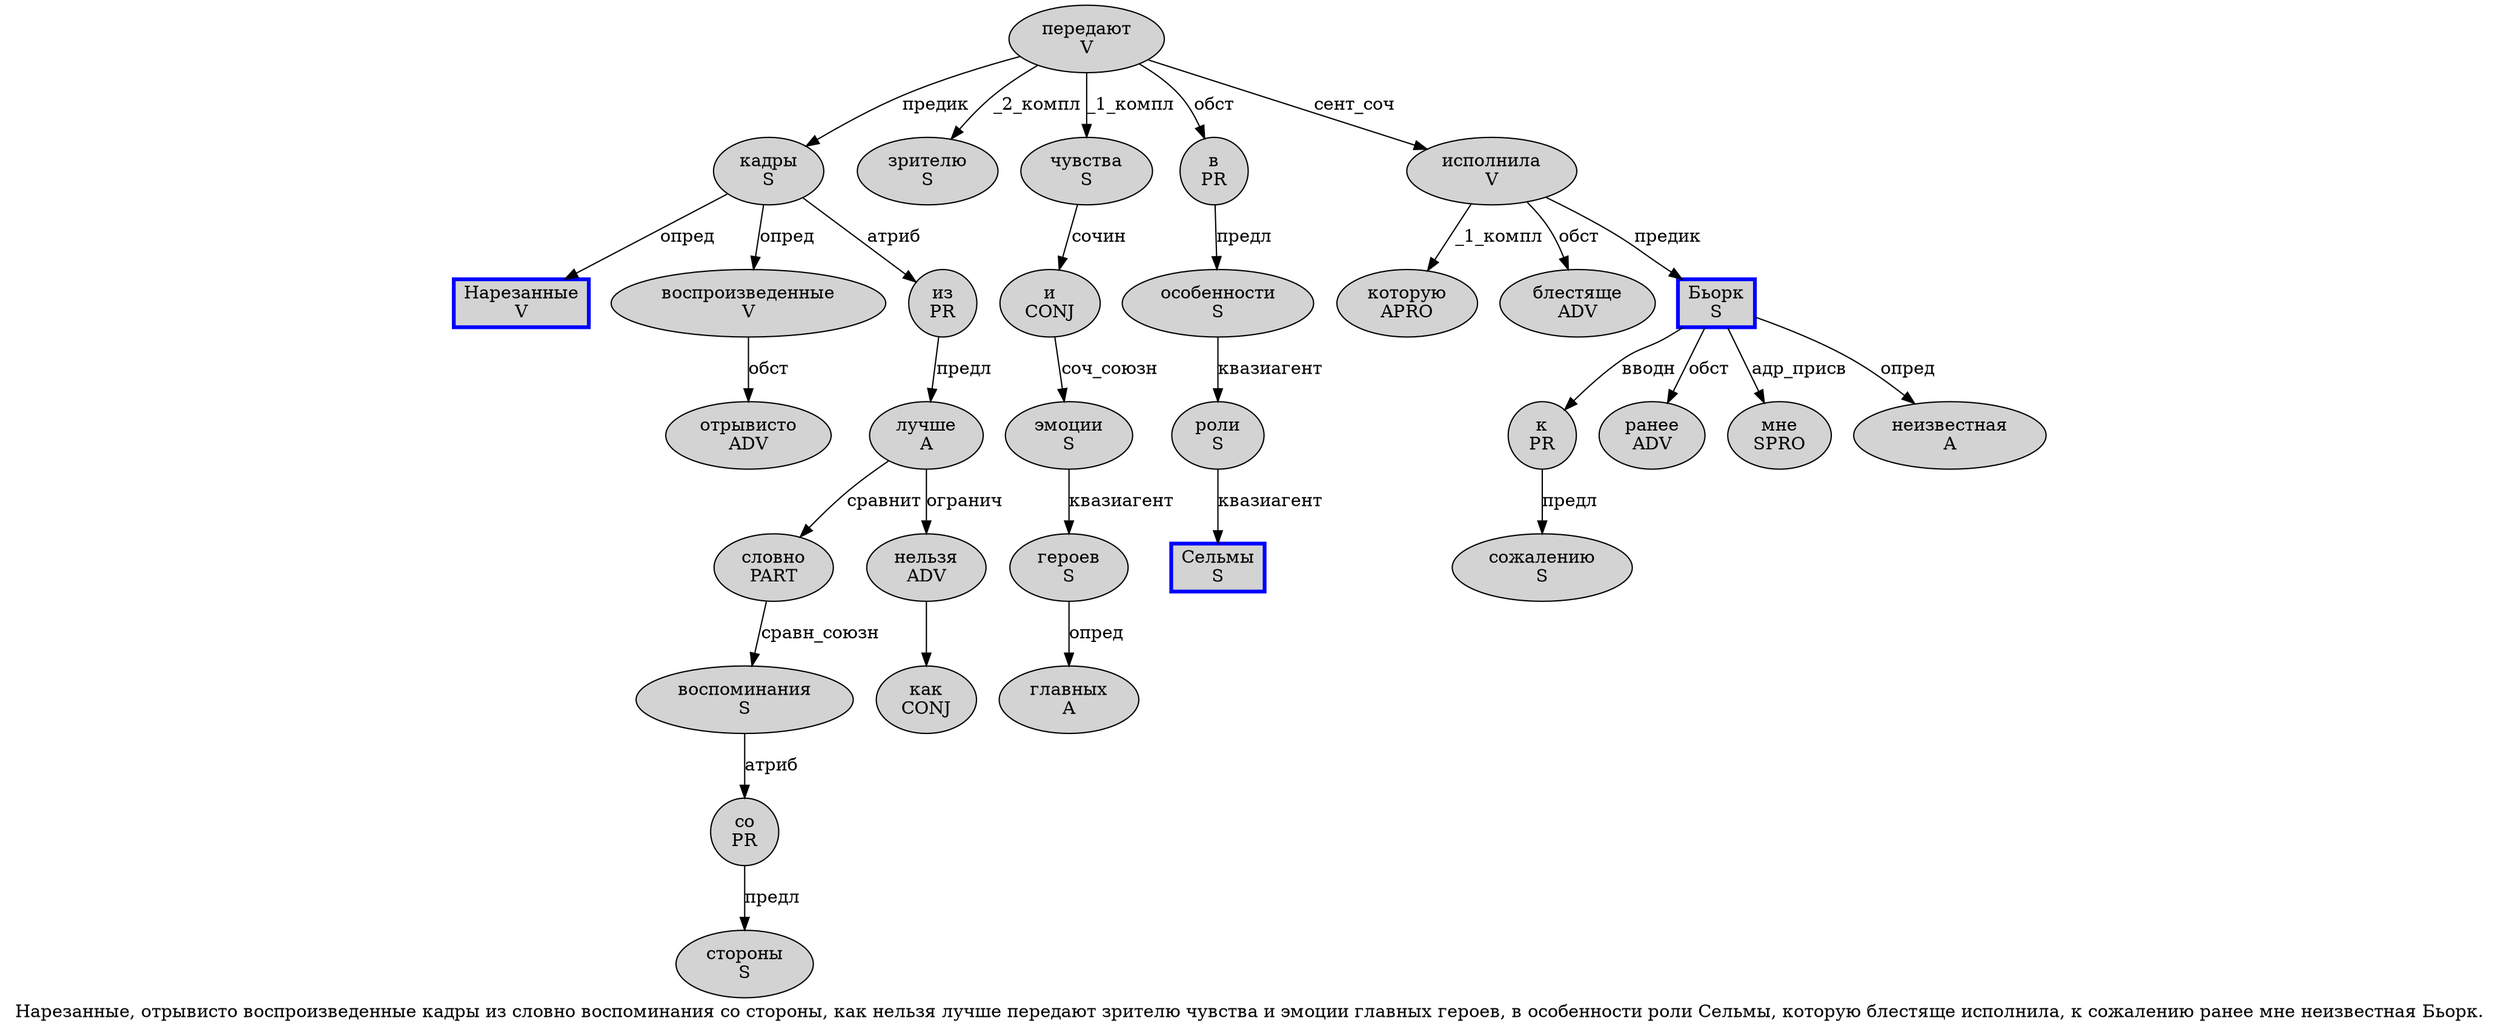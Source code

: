 digraph SENTENCE_1791 {
	graph [label="Нарезанные, отрывисто воспроизведенные кадры из словно воспоминания со стороны, как нельзя лучше передают зрителю чувства и эмоции главных героев, в особенности роли Сельмы, которую блестяще исполнила, к сожалению ранее мне неизвестная Бьорк."]
	node [style=filled]
		0 [label="Нарезанные
V" color=blue fillcolor=lightgray penwidth=3 shape=box]
		2 [label="отрывисто
ADV" color="" fillcolor=lightgray penwidth=1 shape=ellipse]
		3 [label="воспроизведенные
V" color="" fillcolor=lightgray penwidth=1 shape=ellipse]
		4 [label="кадры
S" color="" fillcolor=lightgray penwidth=1 shape=ellipse]
		5 [label="из
PR" color="" fillcolor=lightgray penwidth=1 shape=ellipse]
		6 [label="словно
PART" color="" fillcolor=lightgray penwidth=1 shape=ellipse]
		7 [label="воспоминания
S" color="" fillcolor=lightgray penwidth=1 shape=ellipse]
		8 [label="со
PR" color="" fillcolor=lightgray penwidth=1 shape=ellipse]
		9 [label="стороны
S" color="" fillcolor=lightgray penwidth=1 shape=ellipse]
		11 [label="как
CONJ" color="" fillcolor=lightgray penwidth=1 shape=ellipse]
		12 [label="нельзя
ADV" color="" fillcolor=lightgray penwidth=1 shape=ellipse]
		13 [label="лучше
A" color="" fillcolor=lightgray penwidth=1 shape=ellipse]
		14 [label="передают
V" color="" fillcolor=lightgray penwidth=1 shape=ellipse]
		15 [label="зрителю
S" color="" fillcolor=lightgray penwidth=1 shape=ellipse]
		16 [label="чувства
S" color="" fillcolor=lightgray penwidth=1 shape=ellipse]
		17 [label="и
CONJ" color="" fillcolor=lightgray penwidth=1 shape=ellipse]
		18 [label="эмоции
S" color="" fillcolor=lightgray penwidth=1 shape=ellipse]
		19 [label="главных
A" color="" fillcolor=lightgray penwidth=1 shape=ellipse]
		20 [label="героев
S" color="" fillcolor=lightgray penwidth=1 shape=ellipse]
		22 [label="в
PR" color="" fillcolor=lightgray penwidth=1 shape=ellipse]
		23 [label="особенности
S" color="" fillcolor=lightgray penwidth=1 shape=ellipse]
		24 [label="роли
S" color="" fillcolor=lightgray penwidth=1 shape=ellipse]
		25 [label="Сельмы
S" color=blue fillcolor=lightgray penwidth=3 shape=box]
		27 [label="которую
APRO" color="" fillcolor=lightgray penwidth=1 shape=ellipse]
		28 [label="блестяще
ADV" color="" fillcolor=lightgray penwidth=1 shape=ellipse]
		29 [label="исполнила
V" color="" fillcolor=lightgray penwidth=1 shape=ellipse]
		31 [label="к
PR" color="" fillcolor=lightgray penwidth=1 shape=ellipse]
		32 [label="сожалению
S" color="" fillcolor=lightgray penwidth=1 shape=ellipse]
		33 [label="ранее
ADV" color="" fillcolor=lightgray penwidth=1 shape=ellipse]
		34 [label="мне
SPRO" color="" fillcolor=lightgray penwidth=1 shape=ellipse]
		35 [label="неизвестная
A" color="" fillcolor=lightgray penwidth=1 shape=ellipse]
		36 [label="Бьорк
S" color=blue fillcolor=lightgray penwidth=3 shape=box]
			29 -> 27 [label="_1_компл"]
			29 -> 28 [label="обст"]
			29 -> 36 [label="предик"]
			13 -> 6 [label="сравнит"]
			13 -> 12 [label="огранич"]
			31 -> 32 [label="предл"]
			7 -> 8 [label="атриб"]
			22 -> 23 [label="предл"]
			12 -> 11
			3 -> 2 [label="обст"]
			8 -> 9 [label="предл"]
			14 -> 4 [label="предик"]
			14 -> 15 [label="_2_компл"]
			14 -> 16 [label="_1_компл"]
			14 -> 22 [label="обст"]
			14 -> 29 [label="сент_соч"]
			5 -> 13 [label="предл"]
			16 -> 17 [label="сочин"]
			20 -> 19 [label="опред"]
			18 -> 20 [label="квазиагент"]
			23 -> 24 [label="квазиагент"]
			17 -> 18 [label="соч_союзн"]
			4 -> 0 [label="опред"]
			4 -> 3 [label="опред"]
			4 -> 5 [label="атриб"]
			6 -> 7 [label="сравн_союзн"]
			24 -> 25 [label="квазиагент"]
			36 -> 31 [label="вводн"]
			36 -> 33 [label="обст"]
			36 -> 34 [label="адр_присв"]
			36 -> 35 [label="опред"]
}
